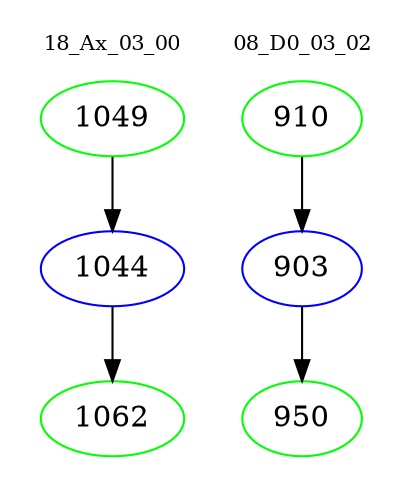 digraph{
subgraph cluster_0 {
color = white
label = "18_Ax_03_00";
fontsize=10;
T0_1049 [label="1049", color="green"]
T0_1049 -> T0_1044 [color="black"]
T0_1044 [label="1044", color="blue"]
T0_1044 -> T0_1062 [color="black"]
T0_1062 [label="1062", color="green"]
}
subgraph cluster_1 {
color = white
label = "08_D0_03_02";
fontsize=10;
T1_910 [label="910", color="green"]
T1_910 -> T1_903 [color="black"]
T1_903 [label="903", color="blue"]
T1_903 -> T1_950 [color="black"]
T1_950 [label="950", color="green"]
}
}
